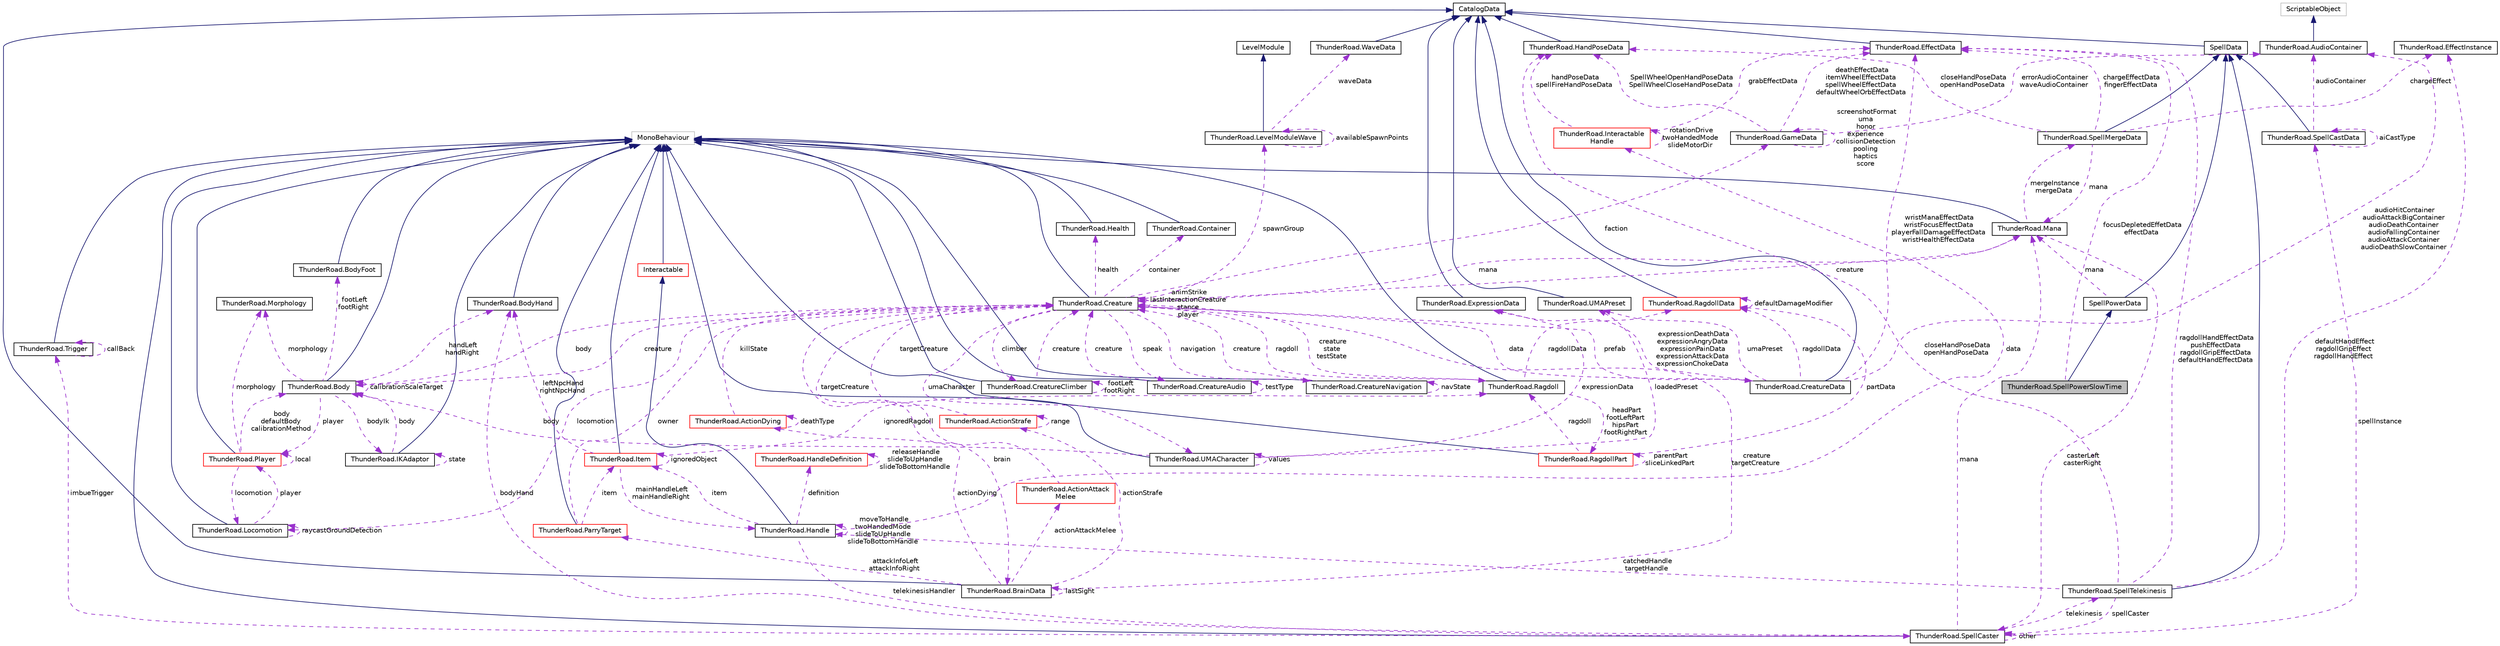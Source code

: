 digraph "ThunderRoad.SpellPowerSlowTime"
{
 // LATEX_PDF_SIZE
  edge [fontname="Helvetica",fontsize="10",labelfontname="Helvetica",labelfontsize="10"];
  node [fontname="Helvetica",fontsize="10",shape=record];
  Node1 [label="ThunderRoad.SpellPowerSlowTime",height=0.2,width=0.4,color="black", fillcolor="grey75", style="filled", fontcolor="black",tooltip="Class SpellPowerSlowTime. Implements the ThunderRoad.SpellPowerData"];
  Node2 -> Node1 [dir="back",color="midnightblue",fontsize="10",style="solid",fontname="Helvetica"];
  Node2 [label="SpellPowerData",height=0.2,width=0.4,color="black", fillcolor="white", style="filled",URL="$class_thunder_road_1_1_spell_power_data.html",tooltip="Class SpellPowerData. Implements the ThunderRoad.SpellData"];
  Node3 -> Node2 [dir="back",color="midnightblue",fontsize="10",style="solid",fontname="Helvetica"];
  Node3 [label="SpellData",height=0.2,width=0.4,color="black", fillcolor="white", style="filled",URL="$class_thunder_road_1_1_spell_data.html",tooltip="Class SpellData. Implements the ThunderRoad.CatalogData"];
  Node4 -> Node3 [dir="back",color="midnightblue",fontsize="10",style="solid",fontname="Helvetica"];
  Node4 [label="CatalogData",height=0.2,width=0.4,color="black", fillcolor="white", style="filled",URL="$class_thunder_road_1_1_catalog_data.html",tooltip="Class CatalogData."];
  Node5 -> Node2 [dir="back",color="darkorchid3",fontsize="10",style="dashed",label=" mana" ,fontname="Helvetica"];
  Node5 [label="ThunderRoad.Mana",height=0.2,width=0.4,color="black", fillcolor="white", style="filled",URL="$class_thunder_road_1_1_mana.html",tooltip="Class Mana. Implements the UnityEngine.MonoBehaviour"];
  Node6 -> Node5 [dir="back",color="midnightblue",fontsize="10",style="solid",fontname="Helvetica"];
  Node6 [label="MonoBehaviour",height=0.2,width=0.4,color="grey75", fillcolor="white", style="filled",tooltip=" "];
  Node7 -> Node5 [dir="back",color="darkorchid3",fontsize="10",style="dashed",label=" mergeInstance\nmergeData" ,fontname="Helvetica"];
  Node7 [label="ThunderRoad.SpellMergeData",height=0.2,width=0.4,color="black", fillcolor="white", style="filled",URL="$class_thunder_road_1_1_spell_merge_data.html",tooltip="Class SpellMergeData. Implements the ThunderRoad.SpellData"];
  Node3 -> Node7 [dir="back",color="midnightblue",fontsize="10",style="solid",fontname="Helvetica"];
  Node8 -> Node7 [dir="back",color="darkorchid3",fontsize="10",style="dashed",label=" chargeEffectData\nfingerEffectData" ,fontname="Helvetica"];
  Node8 [label="ThunderRoad.EffectData",height=0.2,width=0.4,color="black", fillcolor="white", style="filled",URL="$class_thunder_road_1_1_effect_data.html",tooltip="Class EffectData. Implements the ThunderRoad.CatalogData"];
  Node4 -> Node8 [dir="back",color="midnightblue",fontsize="10",style="solid",fontname="Helvetica"];
  Node9 -> Node7 [dir="back",color="darkorchid3",fontsize="10",style="dashed",label=" closeHandPoseData\nopenHandPoseData" ,fontname="Helvetica"];
  Node9 [label="ThunderRoad.HandPoseData",height=0.2,width=0.4,color="black", fillcolor="white", style="filled",URL="$class_thunder_road_1_1_hand_pose_data.html",tooltip="Class HandPoseData. Implements the ThunderRoad.CatalogData"];
  Node4 -> Node9 [dir="back",color="midnightblue",fontsize="10",style="solid",fontname="Helvetica"];
  Node5 -> Node7 [dir="back",color="darkorchid3",fontsize="10",style="dashed",label=" mana" ,fontname="Helvetica"];
  Node10 -> Node7 [dir="back",color="darkorchid3",fontsize="10",style="dashed",label=" chargeEffect" ,fontname="Helvetica"];
  Node10 [label="ThunderRoad.EffectInstance",height=0.2,width=0.4,color="black", fillcolor="white", style="filled",URL="$class_thunder_road_1_1_effect_instance.html",tooltip="Class EffectInstance."];
  Node11 -> Node5 [dir="back",color="darkorchid3",fontsize="10",style="dashed",label=" casterLeft\ncasterRight" ,fontname="Helvetica"];
  Node11 [label="ThunderRoad.SpellCaster",height=0.2,width=0.4,color="black", fillcolor="white", style="filled",URL="$class_thunder_road_1_1_spell_caster.html",tooltip="Class SpellCaster. Implements the UnityEngine.MonoBehaviour"];
  Node6 -> Node11 [dir="back",color="midnightblue",fontsize="10",style="solid",fontname="Helvetica"];
  Node12 -> Node11 [dir="back",color="darkorchid3",fontsize="10",style="dashed",label=" telekinesis" ,fontname="Helvetica"];
  Node12 [label="ThunderRoad.SpellTelekinesis",height=0.2,width=0.4,color="black", fillcolor="white", style="filled",URL="$class_thunder_road_1_1_spell_telekinesis.html",tooltip="Class SpellTelekinesis. Implements the ThunderRoad.SpellData"];
  Node3 -> Node12 [dir="back",color="midnightblue",fontsize="10",style="solid",fontname="Helvetica"];
  Node8 -> Node12 [dir="back",color="darkorchid3",fontsize="10",style="dashed",label=" ragdollHandEffectData\npushEffectData\nragdollGripEffectData\ndefaultHandEffectData" ,fontname="Helvetica"];
  Node9 -> Node12 [dir="back",color="darkorchid3",fontsize="10",style="dashed",label=" closeHandPoseData\nopenHandPoseData" ,fontname="Helvetica"];
  Node11 -> Node12 [dir="back",color="darkorchid3",fontsize="10",style="dashed",label=" spellCaster" ,fontname="Helvetica"];
  Node13 -> Node12 [dir="back",color="darkorchid3",fontsize="10",style="dashed",label=" catchedHandle\ntargetHandle" ,fontname="Helvetica"];
  Node13 [label="ThunderRoad.Handle",height=0.2,width=0.4,color="black", fillcolor="white", style="filled",URL="$class_thunder_road_1_1_handle.html",tooltip="Class Handle. Implements the ThunderRoad.Interactable"];
  Node14 -> Node13 [dir="back",color="midnightblue",fontsize="10",style="solid",fontname="Helvetica"];
  Node14 [label="Interactable",height=0.2,width=0.4,color="red", fillcolor="white", style="filled",URL="$class_thunder_road_1_1_interactable.html",tooltip="Class Interactable. Implements the UnityEngine.MonoBehaviour"];
  Node6 -> Node14 [dir="back",color="midnightblue",fontsize="10",style="solid",fontname="Helvetica"];
  Node20 -> Node13 [dir="back",color="darkorchid3",fontsize="10",style="dashed",label=" definition" ,fontname="Helvetica"];
  Node20 [label="ThunderRoad.HandleDefinition",height=0.2,width=0.4,color="red", fillcolor="white", style="filled",URL="$class_thunder_road_1_1_handle_definition.html",tooltip="Class HandleDefinition. Implements the ThunderRoad.InteractableDefinition"];
  Node20 -> Node20 [dir="back",color="darkorchid3",fontsize="10",style="dashed",label=" releaseHandle\nslideToUpHandle\nslideToBottomHandle" ,fontname="Helvetica"];
  Node23 -> Node13 [dir="back",color="darkorchid3",fontsize="10",style="dashed",label=" data" ,fontname="Helvetica"];
  Node23 [label="ThunderRoad.Interactable\lHandle",height=0.2,width=0.4,color="red", fillcolor="white", style="filled",URL="$class_thunder_road_1_1_interactable_handle.html",tooltip="Class InteractableHandle. Implements the ThunderRoad.InteractableData"];
  Node8 -> Node23 [dir="back",color="darkorchid3",fontsize="10",style="dashed",label=" grabEffectData" ,fontname="Helvetica"];
  Node23 -> Node23 [dir="back",color="darkorchid3",fontsize="10",style="dashed",label=" rotationDrive\ntwoHandedMode\nslideMotorDir" ,fontname="Helvetica"];
  Node9 -> Node23 [dir="back",color="darkorchid3",fontsize="10",style="dashed",label=" handPoseData\nspellFireHandPoseData" ,fontname="Helvetica"];
  Node11 -> Node13 [dir="back",color="darkorchid3",fontsize="10",style="dashed",label=" telekinesisHandler" ,fontname="Helvetica"];
  Node13 -> Node13 [dir="back",color="darkorchid3",fontsize="10",style="dashed",label=" moveToHandle\ntwoHandedMode\nslideToUpHandle\nslideToBottomHandle" ,fontname="Helvetica"];
  Node25 -> Node13 [dir="back",color="darkorchid3",fontsize="10",style="dashed",label=" item" ,fontname="Helvetica"];
  Node25 [label="ThunderRoad.Item",height=0.2,width=0.4,color="red", fillcolor="white", style="filled",URL="$class_thunder_road_1_1_item.html",tooltip="Class Item. Implements the UnityEngine.MonoBehaviour"];
  Node6 -> Node25 [dir="back",color="midnightblue",fontsize="10",style="solid",fontname="Helvetica"];
  Node31 -> Node25 [dir="back",color="darkorchid3",fontsize="10",style="dashed",label=" ignoredRagdoll" ,fontname="Helvetica"];
  Node31 [label="ThunderRoad.Ragdoll",height=0.2,width=0.4,color="black", fillcolor="white", style="filled",URL="$class_thunder_road_1_1_ragdoll.html",tooltip="Class Ragdoll. Implements the UnityEngine.MonoBehaviour"];
  Node6 -> Node31 [dir="back",color="midnightblue",fontsize="10",style="solid",fontname="Helvetica"];
  Node32 -> Node31 [dir="back",color="darkorchid3",fontsize="10",style="dashed",label=" ragdollData" ,fontname="Helvetica"];
  Node32 [label="ThunderRoad.RagdollData",height=0.2,width=0.4,color="red", fillcolor="white", style="filled",URL="$class_thunder_road_1_1_ragdoll_data.html",tooltip="Class RagdollData. Implements the ThunderRoad.CatalogData"];
  Node4 -> Node32 [dir="back",color="midnightblue",fontsize="10",style="solid",fontname="Helvetica"];
  Node32 -> Node32 [dir="back",color="darkorchid3",fontsize="10",style="dashed",label=" defaultDamageModifier" ,fontname="Helvetica"];
  Node34 -> Node31 [dir="back",color="darkorchid3",fontsize="10",style="dashed",label=" headPart\nfootLeftPart\nhipsPart\nfootRightPart" ,fontname="Helvetica"];
  Node34 [label="ThunderRoad.RagdollPart",height=0.2,width=0.4,color="red", fillcolor="white", style="filled",URL="$class_thunder_road_1_1_ragdoll_part.html",tooltip="Class RagdollPart. Implements the UnityEngine.MonoBehaviour"];
  Node6 -> Node34 [dir="back",color="midnightblue",fontsize="10",style="solid",fontname="Helvetica"];
  Node32 -> Node34 [dir="back",color="darkorchid3",fontsize="10",style="dashed",label=" partData" ,fontname="Helvetica"];
  Node34 -> Node34 [dir="back",color="darkorchid3",fontsize="10",style="dashed",label=" parentPart\nsliceLinkedPart" ,fontname="Helvetica"];
  Node31 -> Node34 [dir="back",color="darkorchid3",fontsize="10",style="dashed",label=" ragdoll" ,fontname="Helvetica"];
  Node51 -> Node31 [dir="back",color="darkorchid3",fontsize="10",style="dashed",label=" creature\nstate\ntestState" ,fontname="Helvetica"];
  Node51 [label="ThunderRoad.Creature",height=0.2,width=0.4,color="black", fillcolor="white", style="filled",URL="$class_thunder_road_1_1_creature.html",tooltip="Class Creature. Implements the UnityEngine.MonoBehaviour"];
  Node6 -> Node51 [dir="back",color="midnightblue",fontsize="10",style="solid",fontname="Helvetica"];
  Node52 -> Node51 [dir="back",color="darkorchid3",fontsize="10",style="dashed",label=" climber" ,fontname="Helvetica"];
  Node52 [label="ThunderRoad.CreatureClimber",height=0.2,width=0.4,color="black", fillcolor="white", style="filled",URL="$class_thunder_road_1_1_creature_climber.html",tooltip="Class CreatureClimber. Implements the UnityEngine.MonoBehaviour"];
  Node6 -> Node52 [dir="back",color="midnightblue",fontsize="10",style="solid",fontname="Helvetica"];
  Node52 -> Node52 [dir="back",color="darkorchid3",fontsize="10",style="dashed",label=" footLeft\nfootRight" ,fontname="Helvetica"];
  Node51 -> Node52 [dir="back",color="darkorchid3",fontsize="10",style="dashed",label=" creature" ,fontname="Helvetica"];
  Node53 -> Node51 [dir="back",color="darkorchid3",fontsize="10",style="dashed",label=" health" ,fontname="Helvetica"];
  Node53 [label="ThunderRoad.Health",height=0.2,width=0.4,color="black", fillcolor="white", style="filled",URL="$class_thunder_road_1_1_health.html",tooltip="Class Health. Implements the UnityEngine.MonoBehaviour"];
  Node6 -> Node53 [dir="back",color="midnightblue",fontsize="10",style="solid",fontname="Helvetica"];
  Node54 -> Node51 [dir="back",color="darkorchid3",fontsize="10",style="dashed",label=" faction" ,fontname="Helvetica"];
  Node54 [label="ThunderRoad.GameData",height=0.2,width=0.4,color="black", fillcolor="white", style="filled",URL="$class_thunder_road_1_1_game_data.html",tooltip="Class GameData."];
  Node54 -> Node54 [dir="back",color="darkorchid3",fontsize="10",style="dashed",label=" screenshotFormat\numa\nhonor\nexperience\ncollisionDetection\npooling\nhaptics\nscore" ,fontname="Helvetica"];
  Node8 -> Node54 [dir="back",color="darkorchid3",fontsize="10",style="dashed",label=" deathEffectData\nitemWheelEffectData\nspellWheelEffectData\ndefaultWheelOrbEffectData" ,fontname="Helvetica"];
  Node9 -> Node54 [dir="back",color="darkorchid3",fontsize="10",style="dashed",label=" SpellWheelOpenHandPoseData\nSpellWheelCloseHandPoseData" ,fontname="Helvetica"];
  Node42 -> Node54 [dir="back",color="darkorchid3",fontsize="10",style="dashed",label=" errorAudioContainer\nwaveAudioContainer" ,fontname="Helvetica"];
  Node42 [label="ThunderRoad.AudioContainer",height=0.2,width=0.4,color="black", fillcolor="white", style="filled",URL="$class_thunder_road_1_1_audio_container.html",tooltip="Class AudioContainer. Implements the UnityEngine.ScriptableObject"];
  Node43 -> Node42 [dir="back",color="midnightblue",fontsize="10",style="solid",fontname="Helvetica"];
  Node43 [label="ScriptableObject",height=0.2,width=0.4,color="grey75", fillcolor="white", style="filled",tooltip=" "];
  Node55 -> Node51 [dir="back",color="darkorchid3",fontsize="10",style="dashed",label=" spawnGroup" ,fontname="Helvetica"];
  Node55 [label="ThunderRoad.LevelModuleWave",height=0.2,width=0.4,color="black", fillcolor="white", style="filled",URL="$class_thunder_road_1_1_level_module_wave.html",tooltip="Class LevelModuleWave. Implements the ThunderRoad.LevelModule"];
  Node56 -> Node55 [dir="back",color="midnightblue",fontsize="10",style="solid",fontname="Helvetica"];
  Node56 [label="LevelModule",height=0.2,width=0.4,color="black", fillcolor="white", style="filled",URL="$class_thunder_road_1_1_level_module.html",tooltip="Class LevelModule."];
  Node55 -> Node55 [dir="back",color="darkorchid3",fontsize="10",style="dashed",label=" availableSpawnPoints" ,fontname="Helvetica"];
  Node57 -> Node55 [dir="back",color="darkorchid3",fontsize="10",style="dashed",label=" waveData" ,fontname="Helvetica"];
  Node57 [label="ThunderRoad.WaveData",height=0.2,width=0.4,color="black", fillcolor="white", style="filled",URL="$class_thunder_road_1_1_wave_data.html",tooltip="Class WaveData. Implements the ThunderRoad.CatalogData"];
  Node4 -> Node57 [dir="back",color="midnightblue",fontsize="10",style="solid",fontname="Helvetica"];
  Node58 -> Node51 [dir="back",color="darkorchid3",fontsize="10",style="dashed",label=" data" ,fontname="Helvetica"];
  Node58 [label="ThunderRoad.CreatureData",height=0.2,width=0.4,color="black", fillcolor="white", style="filled",URL="$class_thunder_road_1_1_creature_data.html",tooltip="Class CreatureData. Implements the ThunderRoad.CatalogData"];
  Node4 -> Node58 [dir="back",color="midnightblue",fontsize="10",style="solid",fontname="Helvetica"];
  Node32 -> Node58 [dir="back",color="darkorchid3",fontsize="10",style="dashed",label=" ragdollData" ,fontname="Helvetica"];
  Node8 -> Node58 [dir="back",color="darkorchid3",fontsize="10",style="dashed",label=" wristManaEffectData\nwristFocusEffectData\nplayerFallDamageEffectData\nwristHealthEffectData" ,fontname="Helvetica"];
  Node59 -> Node58 [dir="back",color="darkorchid3",fontsize="10",style="dashed",label=" umaPreset" ,fontname="Helvetica"];
  Node59 [label="ThunderRoad.UMAPreset",height=0.2,width=0.4,color="black", fillcolor="white", style="filled",URL="$class_thunder_road_1_1_u_m_a_preset.html",tooltip="Class UMAPreset. Implements the ThunderRoad.CatalogData"];
  Node4 -> Node59 [dir="back",color="midnightblue",fontsize="10",style="solid",fontname="Helvetica"];
  Node42 -> Node58 [dir="back",color="darkorchid3",fontsize="10",style="dashed",label=" audioHitContainer\naudioAttackBigContainer\naudioDeathContainer\naudioFallingContainer\naudioAttackContainer\naudioDeathSlowContainer" ,fontname="Helvetica"];
  Node60 -> Node58 [dir="back",color="darkorchid3",fontsize="10",style="dashed",label=" expressionDeathData\nexpressionAngryData\nexpressionPainData\nexpressionAttackData\nexpressionChokeData" ,fontname="Helvetica"];
  Node60 [label="ThunderRoad.ExpressionData",height=0.2,width=0.4,color="black", fillcolor="white", style="filled",URL="$class_thunder_road_1_1_expression_data.html",tooltip="Class ExpressionData. Implements the ThunderRoad.CatalogData"];
  Node4 -> Node60 [dir="back",color="midnightblue",fontsize="10",style="solid",fontname="Helvetica"];
  Node51 -> Node58 [dir="back",color="darkorchid3",fontsize="10",style="dashed",label=" prefab" ,fontname="Helvetica"];
  Node61 -> Node51 [dir="back",color="darkorchid3",fontsize="10",style="dashed",label=" locomotion" ,fontname="Helvetica"];
  Node61 [label="ThunderRoad.Locomotion",height=0.2,width=0.4,color="black", fillcolor="white", style="filled",URL="$class_thunder_road_1_1_locomotion.html",tooltip="Class Locomotion. Implements the UnityEngine.MonoBehaviour"];
  Node6 -> Node61 [dir="back",color="midnightblue",fontsize="10",style="solid",fontname="Helvetica"];
  Node62 -> Node61 [dir="back",color="darkorchid3",fontsize="10",style="dashed",label=" player" ,fontname="Helvetica"];
  Node62 [label="ThunderRoad.Player",height=0.2,width=0.4,color="red", fillcolor="white", style="filled",URL="$class_thunder_road_1_1_player.html",tooltip="Class Player. Implements the UnityEngine.MonoBehaviour"];
  Node6 -> Node62 [dir="back",color="midnightblue",fontsize="10",style="solid",fontname="Helvetica"];
  Node62 -> Node62 [dir="back",color="darkorchid3",fontsize="10",style="dashed",label=" local" ,fontname="Helvetica"];
  Node64 -> Node62 [dir="back",color="darkorchid3",fontsize="10",style="dashed",label=" morphology" ,fontname="Helvetica"];
  Node64 [label="ThunderRoad.Morphology",height=0.2,width=0.4,color="black", fillcolor="white", style="filled",URL="$class_thunder_road_1_1_morphology.html",tooltip="Class Morphology."];
  Node61 -> Node62 [dir="back",color="darkorchid3",fontsize="10",style="dashed",label=" locomotion" ,fontname="Helvetica"];
  Node66 -> Node62 [dir="back",color="darkorchid3",fontsize="10",style="dashed",label=" body\ndefaultBody\ncalibrationMethod" ,fontname="Helvetica"];
  Node66 [label="ThunderRoad.Body",height=0.2,width=0.4,color="black", fillcolor="white", style="filled",URL="$class_thunder_road_1_1_body.html",tooltip="Class Body. Implements the UnityEngine.MonoBehaviour"];
  Node6 -> Node66 [dir="back",color="midnightblue",fontsize="10",style="solid",fontname="Helvetica"];
  Node62 -> Node66 [dir="back",color="darkorchid3",fontsize="10",style="dashed",label=" player" ,fontname="Helvetica"];
  Node64 -> Node66 [dir="back",color="darkorchid3",fontsize="10",style="dashed",label=" morphology" ,fontname="Helvetica"];
  Node67 -> Node66 [dir="back",color="darkorchid3",fontsize="10",style="dashed",label=" bodyIk" ,fontname="Helvetica"];
  Node67 [label="ThunderRoad.IKAdaptor",height=0.2,width=0.4,color="black", fillcolor="white", style="filled",URL="$class_thunder_road_1_1_i_k_adaptor.html",tooltip="Class IKAdaptor. Implements the UnityEngine.MonoBehaviour"];
  Node6 -> Node67 [dir="back",color="midnightblue",fontsize="10",style="solid",fontname="Helvetica"];
  Node67 -> Node67 [dir="back",color="darkorchid3",fontsize="10",style="dashed",label=" state" ,fontname="Helvetica"];
  Node66 -> Node67 [dir="back",color="darkorchid3",fontsize="10",style="dashed",label=" body" ,fontname="Helvetica"];
  Node66 -> Node66 [dir="back",color="darkorchid3",fontsize="10",style="dashed",label=" calibrationScaleTarget" ,fontname="Helvetica"];
  Node51 -> Node66 [dir="back",color="darkorchid3",fontsize="10",style="dashed",label=" creature" ,fontname="Helvetica"];
  Node28 -> Node66 [dir="back",color="darkorchid3",fontsize="10",style="dashed",label=" handLeft\nhandRight" ,fontname="Helvetica"];
  Node28 [label="ThunderRoad.BodyHand",height=0.2,width=0.4,color="black", fillcolor="white", style="filled",URL="$class_thunder_road_1_1_body_hand.html",tooltip="Class BodyHand. Implements the UnityEngine.MonoBehaviour"];
  Node6 -> Node28 [dir="back",color="midnightblue",fontsize="10",style="solid",fontname="Helvetica"];
  Node68 -> Node66 [dir="back",color="darkorchid3",fontsize="10",style="dashed",label=" footLeft\nfootRight" ,fontname="Helvetica"];
  Node68 [label="ThunderRoad.BodyFoot",height=0.2,width=0.4,color="black", fillcolor="white", style="filled",URL="$class_thunder_road_1_1_body_foot.html",tooltip="Class BodyFoot. Implements the UnityEngine.MonoBehaviour"];
  Node6 -> Node68 [dir="back",color="midnightblue",fontsize="10",style="solid",fontname="Helvetica"];
  Node61 -> Node61 [dir="back",color="darkorchid3",fontsize="10",style="dashed",label=" raycastGroundDetection" ,fontname="Helvetica"];
  Node31 -> Node51 [dir="back",color="darkorchid3",fontsize="10",style="dashed",label=" ragdoll" ,fontname="Helvetica"];
  Node66 -> Node51 [dir="back",color="darkorchid3",fontsize="10",style="dashed",label=" body" ,fontname="Helvetica"];
  Node77 -> Node51 [dir="back",color="darkorchid3",fontsize="10",style="dashed",label=" speak" ,fontname="Helvetica"];
  Node77 [label="ThunderRoad.CreatureAudio",height=0.2,width=0.4,color="black", fillcolor="white", style="filled",URL="$class_thunder_road_1_1_creature_audio.html",tooltip="Class CreatureAudio. Implements the UnityEngine.MonoBehaviour"];
  Node6 -> Node77 [dir="back",color="midnightblue",fontsize="10",style="solid",fontname="Helvetica"];
  Node77 -> Node77 [dir="back",color="darkorchid3",fontsize="10",style="dashed",label=" testType" ,fontname="Helvetica"];
  Node51 -> Node77 [dir="back",color="darkorchid3",fontsize="10",style="dashed",label=" creature" ,fontname="Helvetica"];
  Node51 -> Node51 [dir="back",color="darkorchid3",fontsize="10",style="dashed",label=" animStrike\nlastInteractionCreature\nstance\nplayer" ,fontname="Helvetica"];
  Node5 -> Node51 [dir="back",color="darkorchid3",fontsize="10",style="dashed",label=" mana" ,fontname="Helvetica"];
  Node78 -> Node51 [dir="back",color="darkorchid3",fontsize="10",style="dashed",label=" umaCharacter" ,fontname="Helvetica"];
  Node78 [label="ThunderRoad.UMACharacter",height=0.2,width=0.4,color="black", fillcolor="white", style="filled",URL="$class_thunder_road_1_1_u_m_a_character.html",tooltip="Class UMACharacter. Implements the UnityEngine.MonoBehaviour"];
  Node6 -> Node78 [dir="back",color="midnightblue",fontsize="10",style="solid",fontname="Helvetica"];
  Node59 -> Node78 [dir="back",color="darkorchid3",fontsize="10",style="dashed",label=" loadedPreset" ,fontname="Helvetica"];
  Node66 -> Node78 [dir="back",color="darkorchid3",fontsize="10",style="dashed",label=" body" ,fontname="Helvetica"];
  Node60 -> Node78 [dir="back",color="darkorchid3",fontsize="10",style="dashed",label=" expressionData" ,fontname="Helvetica"];
  Node78 -> Node78 [dir="back",color="darkorchid3",fontsize="10",style="dashed",label=" values" ,fontname="Helvetica"];
  Node79 -> Node51 [dir="back",color="darkorchid3",fontsize="10",style="dashed",label=" container" ,fontname="Helvetica"];
  Node79 [label="ThunderRoad.Container",height=0.2,width=0.4,color="black", fillcolor="white", style="filled",URL="$class_thunder_road_1_1_container.html",tooltip="Class Container. Implements the UnityEngine.MonoBehaviour"];
  Node6 -> Node79 [dir="back",color="midnightblue",fontsize="10",style="solid",fontname="Helvetica"];
  Node80 -> Node51 [dir="back",color="darkorchid3",fontsize="10",style="dashed",label=" brain" ,fontname="Helvetica"];
  Node80 [label="ThunderRoad.BrainData",height=0.2,width=0.4,color="black", fillcolor="white", style="filled",URL="$class_thunder_road_1_1_brain_data.html",tooltip="Class BrainData. Implements the ThunderRoad.CatalogData"];
  Node4 -> Node80 [dir="back",color="midnightblue",fontsize="10",style="solid",fontname="Helvetica"];
  Node81 -> Node80 [dir="back",color="darkorchid3",fontsize="10",style="dashed",label=" actionDying" ,fontname="Helvetica"];
  Node81 [label="ThunderRoad.ActionDying",height=0.2,width=0.4,color="red", fillcolor="white", style="filled",URL="$class_thunder_road_1_1_action_dying.html",tooltip="Class ActionDying. Implements the ThunderRoad.Action"];
  Node81 -> Node81 [dir="back",color="darkorchid3",fontsize="10",style="dashed",label=" deathType" ,fontname="Helvetica"];
  Node51 -> Node81 [dir="back",color="darkorchid3",fontsize="10",style="dashed",label=" killState" ,fontname="Helvetica"];
  Node84 -> Node80 [dir="back",color="darkorchid3",fontsize="10",style="dashed",label=" attackInfoLeft\nattackInfoRight" ,fontname="Helvetica"];
  Node84 [label="ThunderRoad.ParryTarget",height=0.2,width=0.4,color="red", fillcolor="white", style="filled",URL="$class_thunder_road_1_1_parry_target.html",tooltip="Class ParryTarget. Implements the UnityEngine.MonoBehaviour"];
  Node6 -> Node84 [dir="back",color="midnightblue",fontsize="10",style="solid",fontname="Helvetica"];
  Node51 -> Node84 [dir="back",color="darkorchid3",fontsize="10",style="dashed",label=" owner" ,fontname="Helvetica"];
  Node25 -> Node84 [dir="back",color="darkorchid3",fontsize="10",style="dashed",label=" item" ,fontname="Helvetica"];
  Node86 -> Node80 [dir="back",color="darkorchid3",fontsize="10",style="dashed",label=" actionAttackMelee" ,fontname="Helvetica"];
  Node86 [label="ThunderRoad.ActionAttack\lMelee",height=0.2,width=0.4,color="red", fillcolor="white", style="filled",URL="$class_thunder_road_1_1_action_attack_melee.html",tooltip="Class ActionAttackMelee. Implements the ThunderRoad.Action"];
  Node51 -> Node86 [dir="back",color="darkorchid3",fontsize="10",style="dashed",label=" targetCreature" ,fontname="Helvetica"];
  Node51 -> Node80 [dir="back",color="darkorchid3",fontsize="10",style="dashed",label=" creature\ntargetCreature" ,fontname="Helvetica"];
  Node80 -> Node80 [dir="back",color="darkorchid3",fontsize="10",style="dashed",label=" lastSight" ,fontname="Helvetica"];
  Node87 -> Node80 [dir="back",color="darkorchid3",fontsize="10",style="dashed",label=" actionStrafe" ,fontname="Helvetica"];
  Node87 [label="ThunderRoad.ActionStrafe",height=0.2,width=0.4,color="red", fillcolor="white", style="filled",URL="$class_thunder_road_1_1_action_strafe.html",tooltip="Class ActionStrafe. Implements the ThunderRoad.Action"];
  Node51 -> Node87 [dir="back",color="darkorchid3",fontsize="10",style="dashed",label=" targetCreature" ,fontname="Helvetica"];
  Node87 -> Node87 [dir="back",color="darkorchid3",fontsize="10",style="dashed",label=" range" ,fontname="Helvetica"];
  Node88 -> Node51 [dir="back",color="darkorchid3",fontsize="10",style="dashed",label=" navigation" ,fontname="Helvetica"];
  Node88 [label="ThunderRoad.CreatureNavigation",height=0.2,width=0.4,color="black", fillcolor="white", style="filled",URL="$class_thunder_road_1_1_creature_navigation.html",tooltip="Class CreatureNavigation. Implements the UnityEngine.MonoBehaviour"];
  Node6 -> Node88 [dir="back",color="midnightblue",fontsize="10",style="solid",fontname="Helvetica"];
  Node51 -> Node88 [dir="back",color="darkorchid3",fontsize="10",style="dashed",label=" creature" ,fontname="Helvetica"];
  Node88 -> Node88 [dir="back",color="darkorchid3",fontsize="10",style="dashed",label=" navState" ,fontname="Helvetica"];
  Node13 -> Node25 [dir="back",color="darkorchid3",fontsize="10",style="dashed",label=" mainHandleLeft\nmainHandleRight" ,fontname="Helvetica"];
  Node25 -> Node25 [dir="back",color="darkorchid3",fontsize="10",style="dashed",label=" ignoredObject" ,fontname="Helvetica"];
  Node28 -> Node25 [dir="back",color="darkorchid3",fontsize="10",style="dashed",label=" leftNpcHand\nrightNpcHand" ,fontname="Helvetica"];
  Node10 -> Node12 [dir="back",color="darkorchid3",fontsize="10",style="dashed",label=" defaultHandEffect\nragdollGripEffect\nragdollHandEffect" ,fontname="Helvetica"];
  Node11 -> Node11 [dir="back",color="darkorchid3",fontsize="10",style="dashed",label=" other" ,fontname="Helvetica"];
  Node44 -> Node11 [dir="back",color="darkorchid3",fontsize="10",style="dashed",label=" spellInstance" ,fontname="Helvetica"];
  Node44 [label="ThunderRoad.SpellCastData",height=0.2,width=0.4,color="black", fillcolor="white", style="filled",URL="$class_thunder_road_1_1_spell_cast_data.html",tooltip="Class SpellCastData. Implements the ThunderRoad.SpellData"];
  Node3 -> Node44 [dir="back",color="midnightblue",fontsize="10",style="solid",fontname="Helvetica"];
  Node42 -> Node44 [dir="back",color="darkorchid3",fontsize="10",style="dashed",label=" audioContainer" ,fontname="Helvetica"];
  Node44 -> Node44 [dir="back",color="darkorchid3",fontsize="10",style="dashed",label=" aiCastType" ,fontname="Helvetica"];
  Node5 -> Node11 [dir="back",color="darkorchid3",fontsize="10",style="dashed",label=" mana" ,fontname="Helvetica"];
  Node94 -> Node11 [dir="back",color="darkorchid3",fontsize="10",style="dashed",label=" imbueTrigger" ,fontname="Helvetica"];
  Node94 [label="ThunderRoad.Trigger",height=0.2,width=0.4,color="black", fillcolor="white", style="filled",URL="$class_thunder_road_1_1_trigger.html",tooltip="Class Trigger. Implements the UnityEngine.MonoBehaviour"];
  Node6 -> Node94 [dir="back",color="midnightblue",fontsize="10",style="solid",fontname="Helvetica"];
  Node94 -> Node94 [dir="back",color="darkorchid3",fontsize="10",style="dashed",label=" callBack" ,fontname="Helvetica"];
  Node28 -> Node11 [dir="back",color="darkorchid3",fontsize="10",style="dashed",label=" bodyHand" ,fontname="Helvetica"];
  Node51 -> Node5 [dir="back",color="darkorchid3",fontsize="10",style="dashed",label=" creature" ,fontname="Helvetica"];
  Node8 -> Node1 [dir="back",color="darkorchid3",fontsize="10",style="dashed",label=" focusDepletedEffetData\neffectData" ,fontname="Helvetica"];
}

